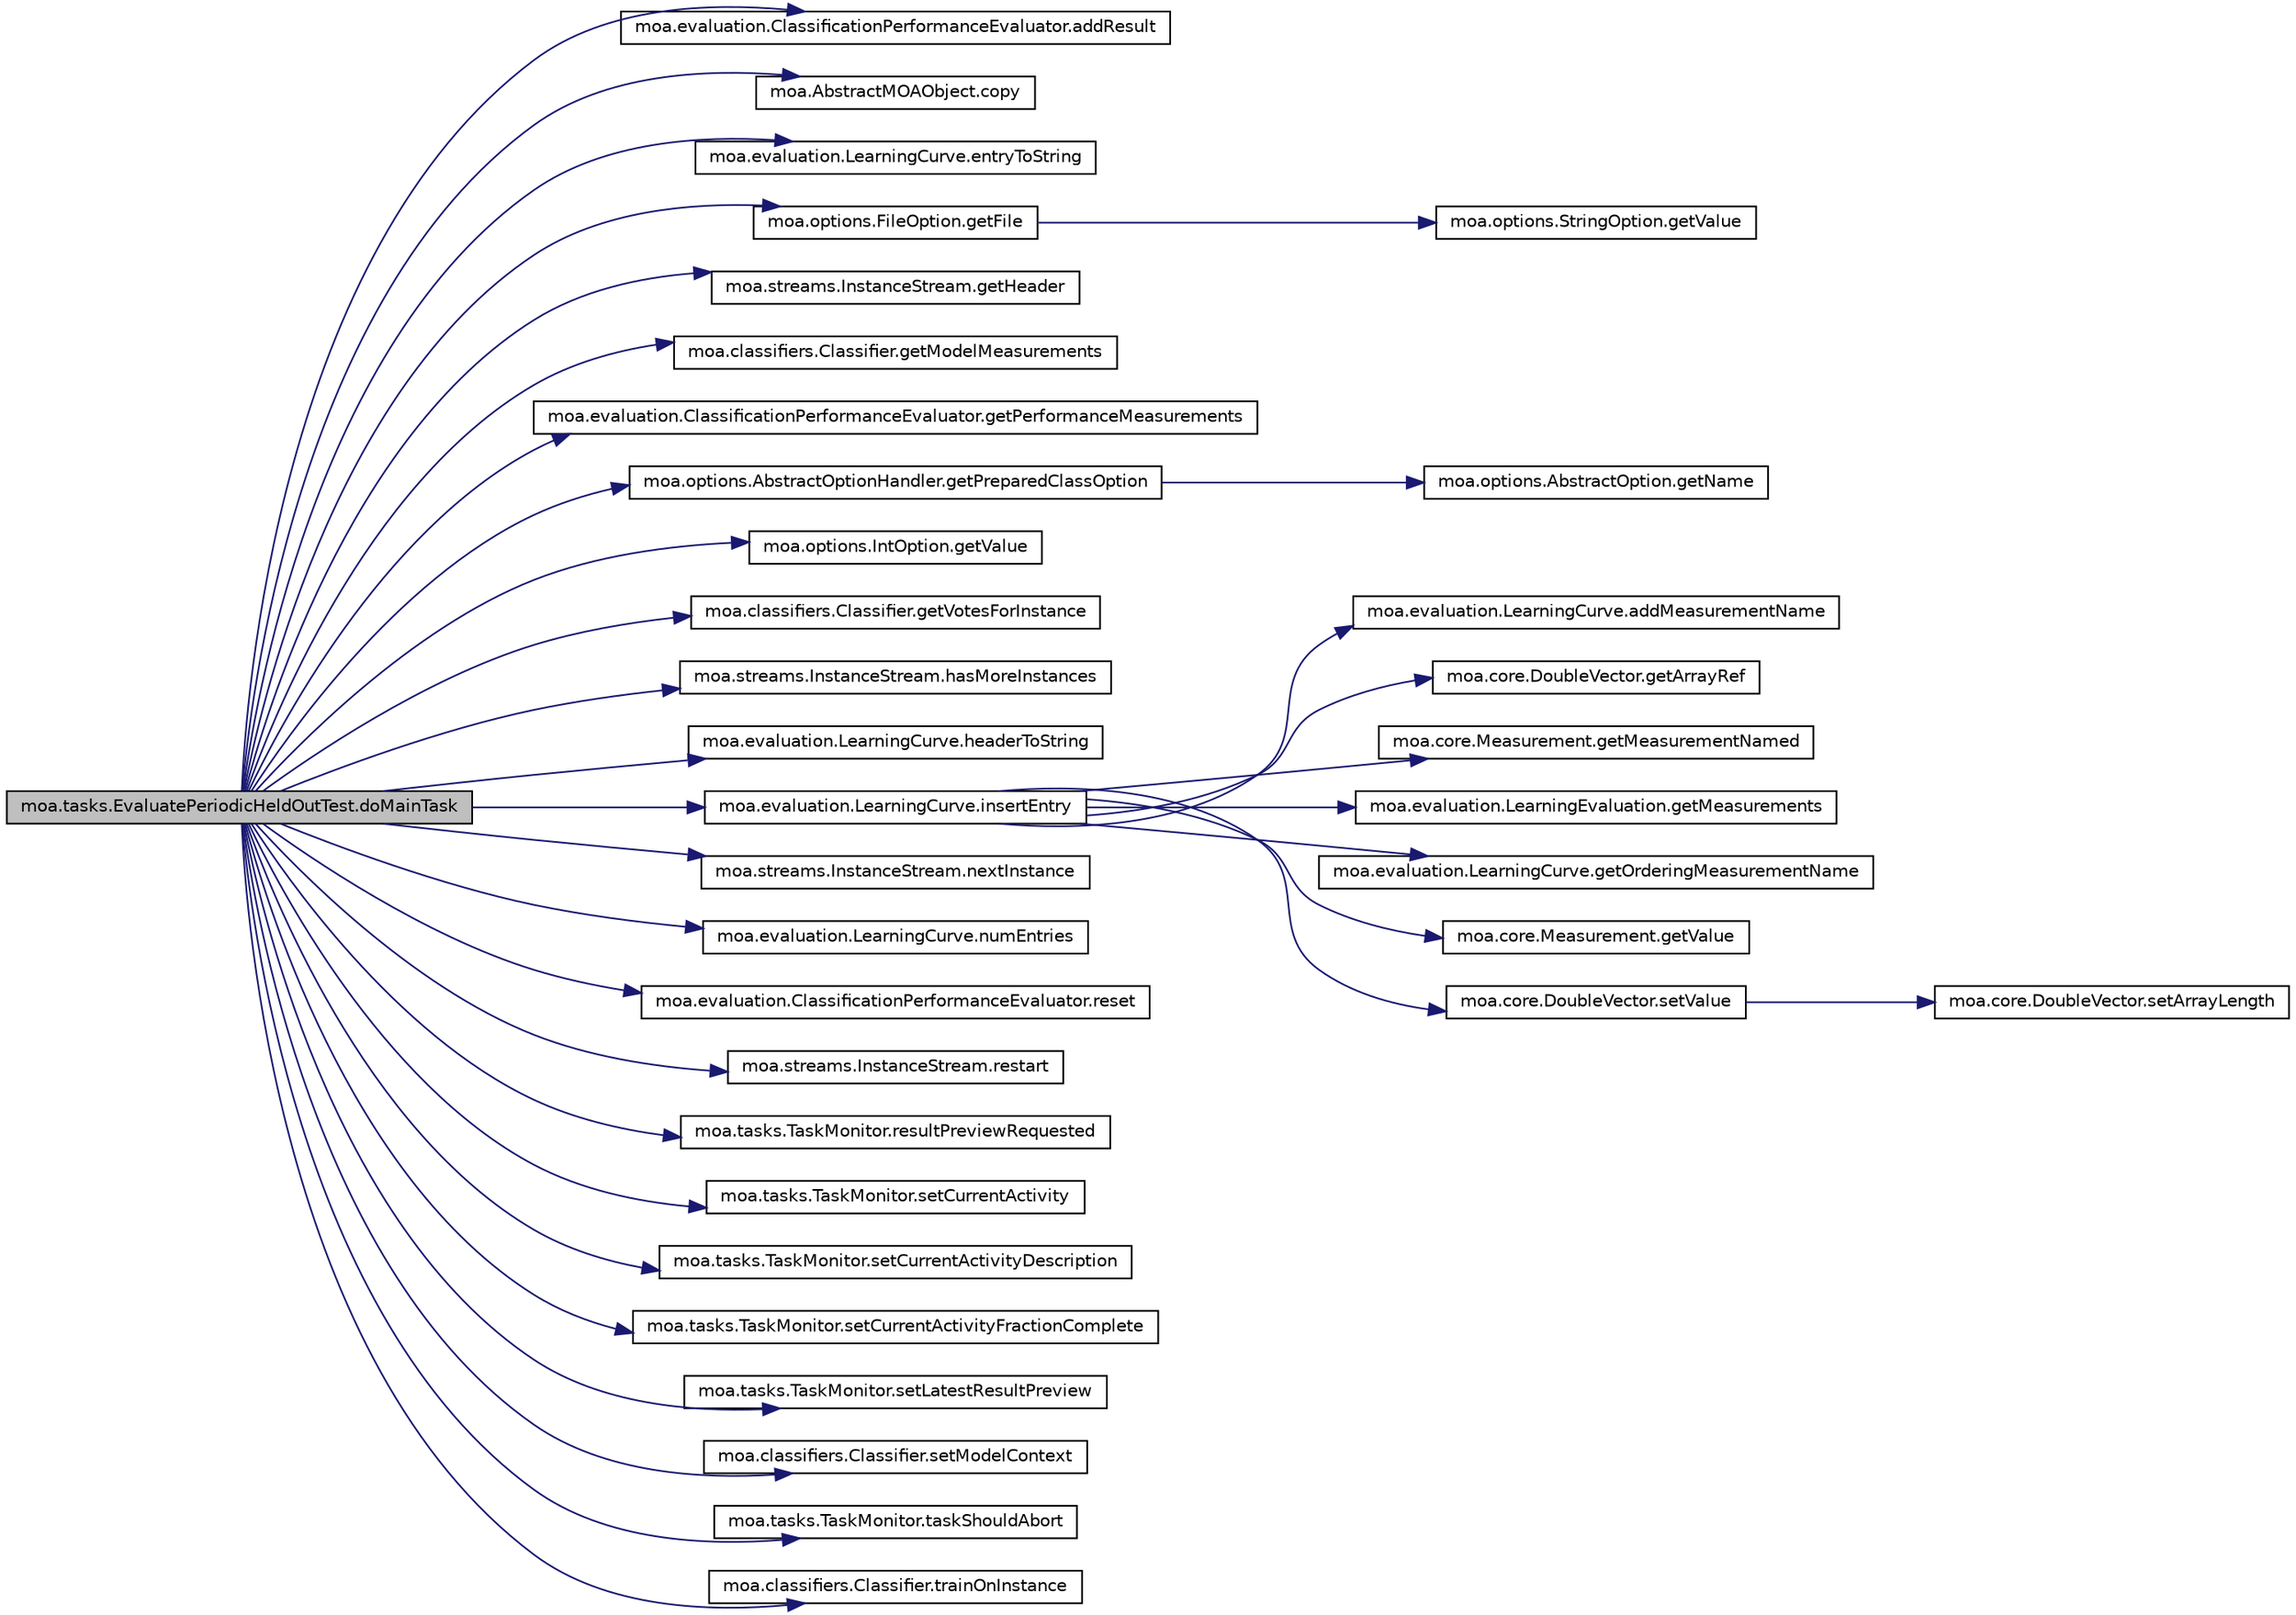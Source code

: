 digraph G
{
  edge [fontname="Helvetica",fontsize="10",labelfontname="Helvetica",labelfontsize="10"];
  node [fontname="Helvetica",fontsize="10",shape=record];
  rankdir=LR;
  Node1 [label="moa.tasks.EvaluatePeriodicHeldOutTest.doMainTask",height=0.2,width=0.4,color="black", fillcolor="grey75", style="filled" fontcolor="black"];
  Node1 -> Node2 [color="midnightblue",fontsize="10",style="solid",fontname="Helvetica"];
  Node2 [label="moa.evaluation.ClassificationPerformanceEvaluator.addResult",height=0.2,width=0.4,color="black", fillcolor="white", style="filled",URL="$interfacemoa_1_1evaluation_1_1ClassificationPerformanceEvaluator.html#a756e8b88bf5003e44e5fbf6832df840d",tooltip="Adds a learning result to this evaluator."];
  Node1 -> Node3 [color="midnightblue",fontsize="10",style="solid",fontname="Helvetica"];
  Node3 [label="moa.AbstractMOAObject.copy",height=0.2,width=0.4,color="black", fillcolor="white", style="filled",URL="$classmoa_1_1AbstractMOAObject.html#a3a6260bd8548c1aff6ea46e49c5c52a5",tooltip="This method produces a copy of this object."];
  Node1 -> Node4 [color="midnightblue",fontsize="10",style="solid",fontname="Helvetica"];
  Node4 [label="moa.evaluation.LearningCurve.entryToString",height=0.2,width=0.4,color="black", fillcolor="white", style="filled",URL="$classmoa_1_1evaluation_1_1LearningCurve.html#acff30caf492b14f6fd89561c84af0bf2"];
  Node1 -> Node5 [color="midnightblue",fontsize="10",style="solid",fontname="Helvetica"];
  Node5 [label="moa.options.FileOption.getFile",height=0.2,width=0.4,color="black", fillcolor="white", style="filled",URL="$classmoa_1_1options_1_1FileOption.html#a01615786786a168a9e3b8c5d0f50b1e8"];
  Node5 -> Node6 [color="midnightblue",fontsize="10",style="solid",fontname="Helvetica"];
  Node6 [label="moa.options.StringOption.getValue",height=0.2,width=0.4,color="black", fillcolor="white", style="filled",URL="$classmoa_1_1options_1_1StringOption.html#acdafb10f476c4aacf74bf51adb2b4732"];
  Node1 -> Node7 [color="midnightblue",fontsize="10",style="solid",fontname="Helvetica"];
  Node7 [label="moa.streams.InstanceStream.getHeader",height=0.2,width=0.4,color="black", fillcolor="white", style="filled",URL="$interfacemoa_1_1streams_1_1InstanceStream.html#aa03e43cb5cd8b893392b23ec77e2ca04",tooltip="Gets the header of this stream."];
  Node1 -> Node8 [color="midnightblue",fontsize="10",style="solid",fontname="Helvetica"];
  Node8 [label="moa.classifiers.Classifier.getModelMeasurements",height=0.2,width=0.4,color="black", fillcolor="white", style="filled",URL="$interfacemoa_1_1classifiers_1_1Classifier.html#af5edaccbb0c7831333c9dcc938a2688b",tooltip="Gets the current measurements of this classifier."];
  Node1 -> Node9 [color="midnightblue",fontsize="10",style="solid",fontname="Helvetica"];
  Node9 [label="moa.evaluation.ClassificationPerformanceEvaluator.getPerformanceMeasurements",height=0.2,width=0.4,color="black", fillcolor="white", style="filled",URL="$interfacemoa_1_1evaluation_1_1ClassificationPerformanceEvaluator.html#a43d4a635131e2dd60fee08219afa8067",tooltip="Gets the current measurements monitored by this evaluator."];
  Node1 -> Node10 [color="midnightblue",fontsize="10",style="solid",fontname="Helvetica"];
  Node10 [label="moa.options.AbstractOptionHandler.getPreparedClassOption",height=0.2,width=0.4,color="black", fillcolor="white", style="filled",URL="$classmoa_1_1options_1_1AbstractOptionHandler.html#a2d5e872c7c6a32487013ba914c6d3fcc",tooltip="Gets a prepared option of this class."];
  Node10 -> Node11 [color="midnightblue",fontsize="10",style="solid",fontname="Helvetica"];
  Node11 [label="moa.options.AbstractOption.getName",height=0.2,width=0.4,color="black", fillcolor="white", style="filled",URL="$classmoa_1_1options_1_1AbstractOption.html#a26d25b88bb5244ed3c2ec142bd28353d",tooltip="Gets the name of this option."];
  Node1 -> Node12 [color="midnightblue",fontsize="10",style="solid",fontname="Helvetica"];
  Node12 [label="moa.options.IntOption.getValue",height=0.2,width=0.4,color="black", fillcolor="white", style="filled",URL="$classmoa_1_1options_1_1IntOption.html#affae8787274b44ab7616d46b8d6c831a"];
  Node1 -> Node13 [color="midnightblue",fontsize="10",style="solid",fontname="Helvetica"];
  Node13 [label="moa.classifiers.Classifier.getVotesForInstance",height=0.2,width=0.4,color="black", fillcolor="white", style="filled",URL="$interfacemoa_1_1classifiers_1_1Classifier.html#a0933ed1199c2b16a8eb8186dabf9a8f9",tooltip="Predicts the class memberships for a given instance."];
  Node1 -> Node14 [color="midnightblue",fontsize="10",style="solid",fontname="Helvetica"];
  Node14 [label="moa.streams.InstanceStream.hasMoreInstances",height=0.2,width=0.4,color="black", fillcolor="white", style="filled",URL="$interfacemoa_1_1streams_1_1InstanceStream.html#adcce31f5a024f6a73e150da2d1d731df",tooltip="Gets whether this stream has more instances to output."];
  Node1 -> Node15 [color="midnightblue",fontsize="10",style="solid",fontname="Helvetica"];
  Node15 [label="moa.evaluation.LearningCurve.headerToString",height=0.2,width=0.4,color="black", fillcolor="white", style="filled",URL="$classmoa_1_1evaluation_1_1LearningCurve.html#a4c2465881f093000e9d47985a6f5ff4f"];
  Node1 -> Node16 [color="midnightblue",fontsize="10",style="solid",fontname="Helvetica"];
  Node16 [label="moa.evaluation.LearningCurve.insertEntry",height=0.2,width=0.4,color="black", fillcolor="white", style="filled",URL="$classmoa_1_1evaluation_1_1LearningCurve.html#a356a1d7e879cd4cd18204bc3dca8c0c2"];
  Node16 -> Node17 [color="midnightblue",fontsize="10",style="solid",fontname="Helvetica"];
  Node17 [label="moa.evaluation.LearningCurve.addMeasurementName",height=0.2,width=0.4,color="black", fillcolor="white", style="filled",URL="$classmoa_1_1evaluation_1_1LearningCurve.html#a921b0e83024ed7273467498d09b9adb5"];
  Node16 -> Node18 [color="midnightblue",fontsize="10",style="solid",fontname="Helvetica"];
  Node18 [label="moa.core.DoubleVector.getArrayRef",height=0.2,width=0.4,color="black", fillcolor="white", style="filled",URL="$classmoa_1_1core_1_1DoubleVector.html#a0cd86df680113a943ebb8fcf60819ece"];
  Node16 -> Node19 [color="midnightblue",fontsize="10",style="solid",fontname="Helvetica"];
  Node19 [label="moa.core.Measurement.getMeasurementNamed",height=0.2,width=0.4,color="black", fillcolor="white", style="filled",URL="$classmoa_1_1core_1_1Measurement.html#a17f8534853faa467f92e84622e636c26"];
  Node16 -> Node20 [color="midnightblue",fontsize="10",style="solid",fontname="Helvetica"];
  Node20 [label="moa.evaluation.LearningEvaluation.getMeasurements",height=0.2,width=0.4,color="black", fillcolor="white", style="filled",URL="$classmoa_1_1evaluation_1_1LearningEvaluation.html#a1f940c2734c16133454e93bec0db47d3"];
  Node16 -> Node21 [color="midnightblue",fontsize="10",style="solid",fontname="Helvetica"];
  Node21 [label="moa.evaluation.LearningCurve.getOrderingMeasurementName",height=0.2,width=0.4,color="black", fillcolor="white", style="filled",URL="$classmoa_1_1evaluation_1_1LearningCurve.html#ae7bfae1d90708e1fe7afbd8b6fdf6181"];
  Node16 -> Node22 [color="midnightblue",fontsize="10",style="solid",fontname="Helvetica"];
  Node22 [label="moa.core.Measurement.getValue",height=0.2,width=0.4,color="black", fillcolor="white", style="filled",URL="$classmoa_1_1core_1_1Measurement.html#ad41c47748a7d029814c61802898d1e0e"];
  Node16 -> Node23 [color="midnightblue",fontsize="10",style="solid",fontname="Helvetica"];
  Node23 [label="moa.core.DoubleVector.setValue",height=0.2,width=0.4,color="black", fillcolor="white", style="filled",URL="$classmoa_1_1core_1_1DoubleVector.html#afdb9ecc487070e6f0943e889a46334b8"];
  Node23 -> Node24 [color="midnightblue",fontsize="10",style="solid",fontname="Helvetica"];
  Node24 [label="moa.core.DoubleVector.setArrayLength",height=0.2,width=0.4,color="black", fillcolor="white", style="filled",URL="$classmoa_1_1core_1_1DoubleVector.html#a9cfebf9a8c5e93615037459ed6bd63a7"];
  Node1 -> Node25 [color="midnightblue",fontsize="10",style="solid",fontname="Helvetica"];
  Node25 [label="moa.streams.InstanceStream.nextInstance",height=0.2,width=0.4,color="black", fillcolor="white", style="filled",URL="$interfacemoa_1_1streams_1_1InstanceStream.html#ae68c1c47c4dac2e591745a21e8cc120a",tooltip="Gets the next instance from this stream."];
  Node1 -> Node26 [color="midnightblue",fontsize="10",style="solid",fontname="Helvetica"];
  Node26 [label="moa.evaluation.LearningCurve.numEntries",height=0.2,width=0.4,color="black", fillcolor="white", style="filled",URL="$classmoa_1_1evaluation_1_1LearningCurve.html#a3c3e920e9fa8d5d355c31e48ed59a2fb"];
  Node1 -> Node27 [color="midnightblue",fontsize="10",style="solid",fontname="Helvetica"];
  Node27 [label="moa.evaluation.ClassificationPerformanceEvaluator.reset",height=0.2,width=0.4,color="black", fillcolor="white", style="filled",URL="$interfacemoa_1_1evaluation_1_1ClassificationPerformanceEvaluator.html#aa02d30141d4ac5f2cdaa104d4623239b",tooltip="Resets this evaluator."];
  Node1 -> Node28 [color="midnightblue",fontsize="10",style="solid",fontname="Helvetica"];
  Node28 [label="moa.streams.InstanceStream.restart",height=0.2,width=0.4,color="black", fillcolor="white", style="filled",URL="$interfacemoa_1_1streams_1_1InstanceStream.html#aa4151c3e283bc9f3bd3311505f3b5d62",tooltip="Restarts this stream."];
  Node1 -> Node29 [color="midnightblue",fontsize="10",style="solid",fontname="Helvetica"];
  Node29 [label="moa.tasks.TaskMonitor.resultPreviewRequested",height=0.2,width=0.4,color="black", fillcolor="white", style="filled",URL="$interfacemoa_1_1tasks_1_1TaskMonitor.html#af0081392613c25cb1a31b3e5a45674d1",tooltip="Gets whether there is a request for preview the task result."];
  Node1 -> Node30 [color="midnightblue",fontsize="10",style="solid",fontname="Helvetica"];
  Node30 [label="moa.tasks.TaskMonitor.setCurrentActivity",height=0.2,width=0.4,color="black", fillcolor="white", style="filled",URL="$interfacemoa_1_1tasks_1_1TaskMonitor.html#aa5eff409d63bfacd92fe2f062d373781",tooltip="Sets the description and the percentage done of the current activity."];
  Node1 -> Node31 [color="midnightblue",fontsize="10",style="solid",fontname="Helvetica"];
  Node31 [label="moa.tasks.TaskMonitor.setCurrentActivityDescription",height=0.2,width=0.4,color="black", fillcolor="white", style="filled",URL="$interfacemoa_1_1tasks_1_1TaskMonitor.html#a71c91ae9dd97de7531b2f273ee9968d3",tooltip="Sets the description of the current activity."];
  Node1 -> Node32 [color="midnightblue",fontsize="10",style="solid",fontname="Helvetica"];
  Node32 [label="moa.tasks.TaskMonitor.setCurrentActivityFractionComplete",height=0.2,width=0.4,color="black", fillcolor="white", style="filled",URL="$interfacemoa_1_1tasks_1_1TaskMonitor.html#a250c782c4d19dc5609afc32a96ac90f8",tooltip="Sets the percentage done of the current activity."];
  Node1 -> Node33 [color="midnightblue",fontsize="10",style="solid",fontname="Helvetica"];
  Node33 [label="moa.tasks.TaskMonitor.setLatestResultPreview",height=0.2,width=0.4,color="black", fillcolor="white", style="filled",URL="$interfacemoa_1_1tasks_1_1TaskMonitor.html#a1b6f9b951f02111a3461e26c9a6c2936",tooltip="Sets the current result to preview."];
  Node1 -> Node34 [color="midnightblue",fontsize="10",style="solid",fontname="Helvetica"];
  Node34 [label="moa.classifiers.Classifier.setModelContext",height=0.2,width=0.4,color="black", fillcolor="white", style="filled",URL="$interfacemoa_1_1classifiers_1_1Classifier.html#ada37a6c356ff9f4349e9f9a189f52978",tooltip="Sets the reference to the header of the data stream."];
  Node1 -> Node35 [color="midnightblue",fontsize="10",style="solid",fontname="Helvetica"];
  Node35 [label="moa.tasks.TaskMonitor.taskShouldAbort",height=0.2,width=0.4,color="black", fillcolor="white", style="filled",URL="$interfacemoa_1_1tasks_1_1TaskMonitor.html#af2758f6ce28872acf61d6b3495cd4439",tooltip="Gets whether the task should abort."];
  Node1 -> Node36 [color="midnightblue",fontsize="10",style="solid",fontname="Helvetica"];
  Node36 [label="moa.classifiers.Classifier.trainOnInstance",height=0.2,width=0.4,color="black", fillcolor="white", style="filled",URL="$interfacemoa_1_1classifiers_1_1Classifier.html#ac28018bc307abe34a8ace54dba3ebff1",tooltip="Trains this classifier incrementally using the given instance."];
}
